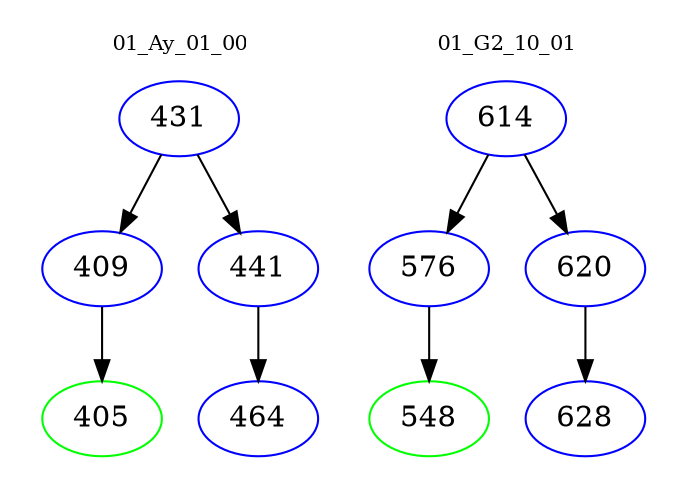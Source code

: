 digraph{
subgraph cluster_0 {
color = white
label = "01_Ay_01_00";
fontsize=10;
T0_431 [label="431", color="blue"]
T0_431 -> T0_409 [color="black"]
T0_409 [label="409", color="blue"]
T0_409 -> T0_405 [color="black"]
T0_405 [label="405", color="green"]
T0_431 -> T0_441 [color="black"]
T0_441 [label="441", color="blue"]
T0_441 -> T0_464 [color="black"]
T0_464 [label="464", color="blue"]
}
subgraph cluster_1 {
color = white
label = "01_G2_10_01";
fontsize=10;
T1_614 [label="614", color="blue"]
T1_614 -> T1_576 [color="black"]
T1_576 [label="576", color="blue"]
T1_576 -> T1_548 [color="black"]
T1_548 [label="548", color="green"]
T1_614 -> T1_620 [color="black"]
T1_620 [label="620", color="blue"]
T1_620 -> T1_628 [color="black"]
T1_628 [label="628", color="blue"]
}
}
